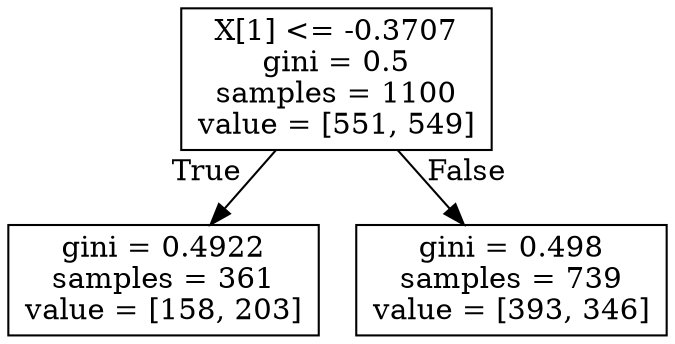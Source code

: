 digraph Tree {
node [shape=box] ;
0 [label="X[1] <= -0.3707\ngini = 0.5\nsamples = 1100\nvalue = [551, 549]"] ;
1 [label="gini = 0.4922\nsamples = 361\nvalue = [158, 203]"] ;
0 -> 1 [labeldistance=2.5, labelangle=45, headlabel="True"] ;
2 [label="gini = 0.498\nsamples = 739\nvalue = [393, 346]"] ;
0 -> 2 [labeldistance=2.5, labelangle=-45, headlabel="False"] ;
}